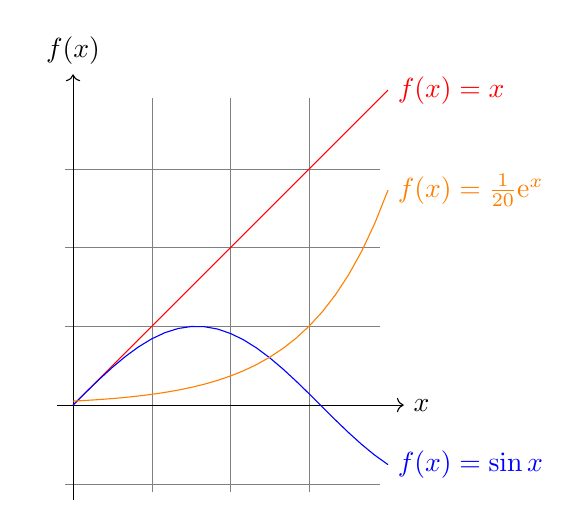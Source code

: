 ﻿ 

  \begin{tikzpicture}[domain=0:4] 
    \draw[very thin,color=gray] (-0.1,-1.1) grid (3.9,3.9);
    \draw[->] (-0.2,0) -- (4.2,0) node[right] {$x$}; 
    \draw[->] (0,-1.2) -- (0,4.2) node[above] {$f(x)$};
    \draw[color=red]    plot (\x,\x)             node[right] {$f(x) =x$}; 
    \draw[color=blue]   plot (\x,{sin(\x r)})    node[right] {$f(x) = \sin x$}; 
    \draw[color=orange] plot (\x,{0.05*exp(\x)}) node[right] {$f(x) = \frac{1}{20} \mathrm e^x$};

\end{tikzpicture}

